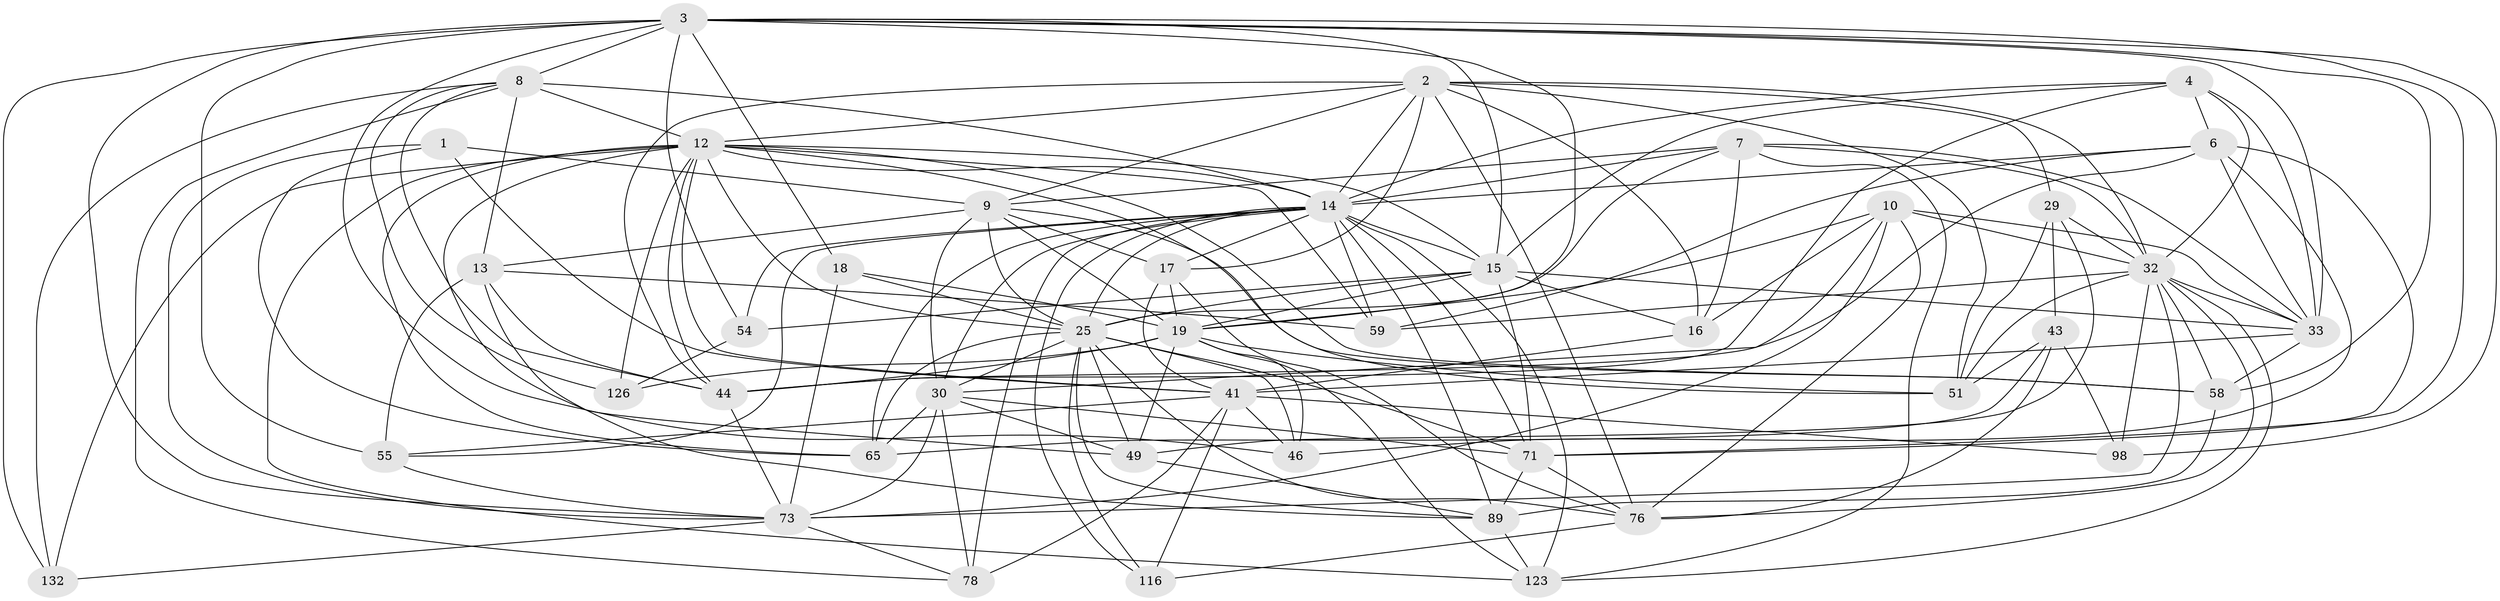 // original degree distribution, {4: 1.0}
// Generated by graph-tools (version 1.1) at 2025/20/03/04/25 18:20:42]
// undirected, 43 vertices, 162 edges
graph export_dot {
graph [start="1"]
  node [color=gray90,style=filled];
  1 [super="+57"];
  2 [super="+64+5+11+75"];
  3 [super="+146+50+115+20"];
  4 [super="+127"];
  6 [super="+40+96"];
  7 [super="+136+90"];
  8 [super="+22+103+23"];
  9 [super="+21+112+31+101"];
  10 [super="+87"];
  12 [super="+95+27+86+24"];
  13 [super="+70"];
  14 [super="+138+28+35"];
  15 [super="+60"];
  16 [super="+62"];
  17 [super="+129"];
  18;
  19 [super="+111+110+48+135"];
  25 [super="+113+45"];
  29 [super="+124"];
  30 [super="+37+80"];
  32 [super="+107+38+63"];
  33 [super="+36"];
  41 [super="+99+131+42"];
  43 [super="+143"];
  44 [super="+67+140"];
  46 [super="+108"];
  49 [super="+56"];
  51 [super="+69"];
  54 [super="+128"];
  55 [super="+84"];
  58 [super="+109"];
  59 [super="+117"];
  65 [super="+81"];
  71 [super="+83+88"];
  73 [super="+79+100"];
  76 [super="+122+102"];
  78 [super="+82"];
  89 [super="+133+106"];
  98;
  116;
  123 [super="+141"];
  126;
  132;
  1 -- 9 [weight=3];
  1 -- 41;
  1 -- 65;
  1 -- 73;
  2 -- 76;
  2 -- 32 [weight=2];
  2 -- 29;
  2 -- 14 [weight=2];
  2 -- 16;
  2 -- 51;
  2 -- 44;
  2 -- 17;
  2 -- 9;
  2 -- 12;
  3 -- 46;
  3 -- 98;
  3 -- 18;
  3 -- 55 [weight=2];
  3 -- 58 [weight=2];
  3 -- 73;
  3 -- 71;
  3 -- 8 [weight=2];
  3 -- 33;
  3 -- 132;
  3 -- 15;
  3 -- 19;
  3 -- 54;
  4 -- 44;
  4 -- 14;
  4 -- 32;
  4 -- 33;
  4 -- 6;
  4 -- 15;
  6 -- 59 [weight=2];
  6 -- 14;
  6 -- 71;
  6 -- 33;
  6 -- 44;
  6 -- 46;
  7 -- 16 [weight=2];
  7 -- 32;
  7 -- 123;
  7 -- 33;
  7 -- 9;
  7 -- 25;
  7 -- 14;
  8 -- 13;
  8 -- 132;
  8 -- 12 [weight=2];
  8 -- 126;
  8 -- 78;
  8 -- 14;
  8 -- 44;
  9 -- 13;
  9 -- 19;
  9 -- 25 [weight=2];
  9 -- 30;
  9 -- 17;
  9 -- 58;
  10 -- 33 [weight=2];
  10 -- 32;
  10 -- 16;
  10 -- 73;
  10 -- 76;
  10 -- 30;
  10 -- 19;
  12 -- 126;
  12 -- 58;
  12 -- 51;
  12 -- 25;
  12 -- 14 [weight=3];
  12 -- 59;
  12 -- 44;
  12 -- 65;
  12 -- 132;
  12 -- 41;
  12 -- 15;
  12 -- 49;
  12 -- 123;
  13 -- 44;
  13 -- 55;
  13 -- 89;
  13 -- 59;
  14 -- 30 [weight=2];
  14 -- 65;
  14 -- 15;
  14 -- 78 [weight=2];
  14 -- 116;
  14 -- 54;
  14 -- 123;
  14 -- 89;
  14 -- 71;
  14 -- 17;
  14 -- 25;
  14 -- 59;
  14 -- 55;
  15 -- 19;
  15 -- 33;
  15 -- 71;
  15 -- 16;
  15 -- 54 [weight=3];
  15 -- 25;
  16 -- 41;
  17 -- 19;
  17 -- 41;
  17 -- 76;
  18 -- 19;
  18 -- 73;
  18 -- 25;
  19 -- 126;
  19 -- 46;
  19 -- 44;
  19 -- 123;
  19 -- 49;
  19 -- 51;
  25 -- 30;
  25 -- 89;
  25 -- 65;
  25 -- 71;
  25 -- 76;
  25 -- 49;
  25 -- 116;
  25 -- 46 [weight=2];
  29 -- 43 [weight=2];
  29 -- 49;
  29 -- 51;
  29 -- 32;
  30 -- 78;
  30 -- 65;
  30 -- 49;
  30 -- 71;
  30 -- 73;
  32 -- 73;
  32 -- 98;
  32 -- 58;
  32 -- 59;
  32 -- 76;
  32 -- 33;
  32 -- 51;
  32 -- 123;
  33 -- 58;
  33 -- 41;
  41 -- 55;
  41 -- 78;
  41 -- 98;
  41 -- 116;
  41 -- 46;
  43 -- 98;
  43 -- 76;
  43 -- 65;
  43 -- 51;
  44 -- 73;
  49 -- 89;
  54 -- 126;
  55 -- 73;
  58 -- 89 [weight=2];
  71 -- 76;
  71 -- 89;
  73 -- 132;
  73 -- 78;
  76 -- 116;
  89 -- 123;
}
